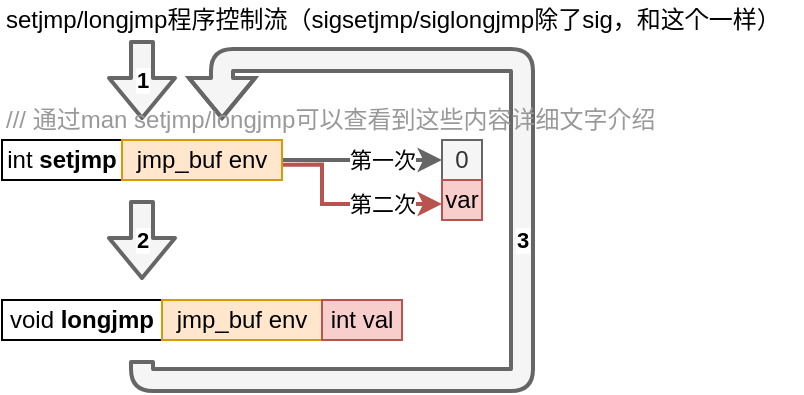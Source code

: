 <mxfile version="11.3.0" type="device" pages="1"><diagram id="jVJFK-M1SdGsKLiNub76" name="Page-1"><mxGraphModel dx="653" dy="403" grid="1" gridSize="10" guides="1" tooltips="1" connect="1" arrows="1" fold="1" page="1" pageScale="1" pageWidth="827" pageHeight="1169" math="0" shadow="0"><root><mxCell id="0"/><mxCell id="1" parent="0"/><mxCell id="fM0xKBy0LUQtQXTNf8LG-1" value="int &lt;b&gt;setjmp&lt;/b&gt;" style="rounded=0;whiteSpace=wrap;html=1;" vertex="1" parent="1"><mxGeometry x="80" y="80" width="60" height="20" as="geometry"/></mxCell><mxCell id="fM0xKBy0LUQtQXTNf8LG-9" value="第一次" style="edgeStyle=orthogonalEdgeStyle;rounded=0;orthogonalLoop=1;jettySize=auto;html=1;strokeWidth=2;fillColor=#f5f5f5;strokeColor=#666666;" edge="1" parent="1" source="fM0xKBy0LUQtQXTNf8LG-2" target="fM0xKBy0LUQtQXTNf8LG-7"><mxGeometry x="0.25" relative="1" as="geometry"><mxPoint as="offset"/></mxGeometry></mxCell><mxCell id="fM0xKBy0LUQtQXTNf8LG-12" value="第二次" style="edgeStyle=orthogonalEdgeStyle;rounded=0;orthogonalLoop=1;jettySize=auto;html=1;strokeWidth=2;fillColor=#f8cecc;strokeColor=#b85450;" edge="1" parent="1" target="fM0xKBy0LUQtQXTNf8LG-11"><mxGeometry x="0.398" relative="1" as="geometry"><mxPoint x="220" y="92.333" as="sourcePoint"/><mxPoint x="300" y="112.333" as="targetPoint"/><Array as="points"><mxPoint x="240" y="92"/><mxPoint x="240" y="112"/></Array><mxPoint as="offset"/></mxGeometry></mxCell><mxCell id="fM0xKBy0LUQtQXTNf8LG-2" value="jmp_buf env" style="rounded=0;whiteSpace=wrap;html=1;fillColor=#ffe6cc;strokeColor=#d79b00;" vertex="1" parent="1"><mxGeometry x="140" y="80" width="80" height="20" as="geometry"/></mxCell><mxCell id="fM0xKBy0LUQtQXTNf8LG-4" value="void &lt;b&gt;longjmp&lt;/b&gt;" style="rounded=0;whiteSpace=wrap;html=1;" vertex="1" parent="1"><mxGeometry x="80" y="160" width="80" height="20" as="geometry"/></mxCell><mxCell id="fM0xKBy0LUQtQXTNf8LG-5" value="jmp_buf env" style="rounded=0;whiteSpace=wrap;html=1;fillColor=#ffe6cc;strokeColor=#d79b00;" vertex="1" parent="1"><mxGeometry x="160" y="160" width="80" height="20" as="geometry"/></mxCell><mxCell id="fM0xKBy0LUQtQXTNf8LG-6" value="int val" style="rounded=0;whiteSpace=wrap;html=1;fillColor=#f8cecc;strokeColor=#b85450;" vertex="1" parent="1"><mxGeometry x="240" y="160" width="40" height="20" as="geometry"/></mxCell><mxCell id="fM0xKBy0LUQtQXTNf8LG-7" value="0" style="rounded=0;whiteSpace=wrap;html=1;fillColor=#f5f5f5;strokeColor=#666666;fontColor=#333333;" vertex="1" parent="1"><mxGeometry x="300" y="80" width="20" height="20" as="geometry"/></mxCell><mxCell id="fM0xKBy0LUQtQXTNf8LG-11" value="var" style="rounded=0;whiteSpace=wrap;html=1;fillColor=#f8cecc;strokeColor=#b85450;" vertex="1" parent="1"><mxGeometry x="300" y="100" width="20" height="20" as="geometry"/></mxCell><mxCell id="fM0xKBy0LUQtQXTNf8LG-13" value="&lt;b&gt;1&lt;/b&gt;" style="shape=flexArrow;endArrow=classic;html=1;strokeWidth=2;fillColor=#f5f5f5;strokeColor=#666666;" edge="1" parent="1"><mxGeometry width="50" height="50" relative="1" as="geometry"><mxPoint x="150" y="30" as="sourcePoint"/><mxPoint x="150" y="70" as="targetPoint"/></mxGeometry></mxCell><mxCell id="fM0xKBy0LUQtQXTNf8LG-14" value="&lt;b&gt;2&lt;/b&gt;" style="shape=flexArrow;endArrow=classic;html=1;strokeWidth=2;fillColor=#f5f5f5;strokeColor=#666666;" edge="1" parent="1"><mxGeometry width="50" height="50" relative="1" as="geometry"><mxPoint x="150" y="110" as="sourcePoint"/><mxPoint x="150" y="150" as="targetPoint"/></mxGeometry></mxCell><mxCell id="fM0xKBy0LUQtQXTNf8LG-15" value="&lt;b&gt;3&lt;/b&gt;" style="shape=flexArrow;endArrow=classic;html=1;strokeWidth=2;fillColor=#f5f5f5;strokeColor=#666666;" edge="1" parent="1"><mxGeometry width="50" height="50" relative="1" as="geometry"><mxPoint x="150" y="190" as="sourcePoint"/><mxPoint x="190" y="70" as="targetPoint"/><Array as="points"><mxPoint x="150" y="200"/><mxPoint x="340" y="200"/><mxPoint x="340" y="40"/><mxPoint x="190" y="40"/></Array></mxGeometry></mxCell><mxCell id="fM0xKBy0LUQtQXTNf8LG-3" value="&lt;font color=&quot;#999999&quot;&gt;/// 通过man setjmp/longjmp可以查看到这些内容详细文字介绍&lt;/font&gt;" style="text;html=1;resizable=0;points=[];autosize=1;align=left;verticalAlign=top;spacingTop=-4;" vertex="1" parent="1"><mxGeometry x="80" y="60" width="340" height="20" as="geometry"/></mxCell><mxCell id="fM0xKBy0LUQtQXTNf8LG-16" value="setjmp/longjmp程序控制流（sigsetjmp/siglongjmp除了sig，和这个一样）" style="text;html=1;resizable=0;points=[];autosize=1;align=left;verticalAlign=top;spacingTop=-4;" vertex="1" parent="1"><mxGeometry x="80" y="10" width="400" height="20" as="geometry"/></mxCell></root></mxGraphModel></diagram></mxfile>